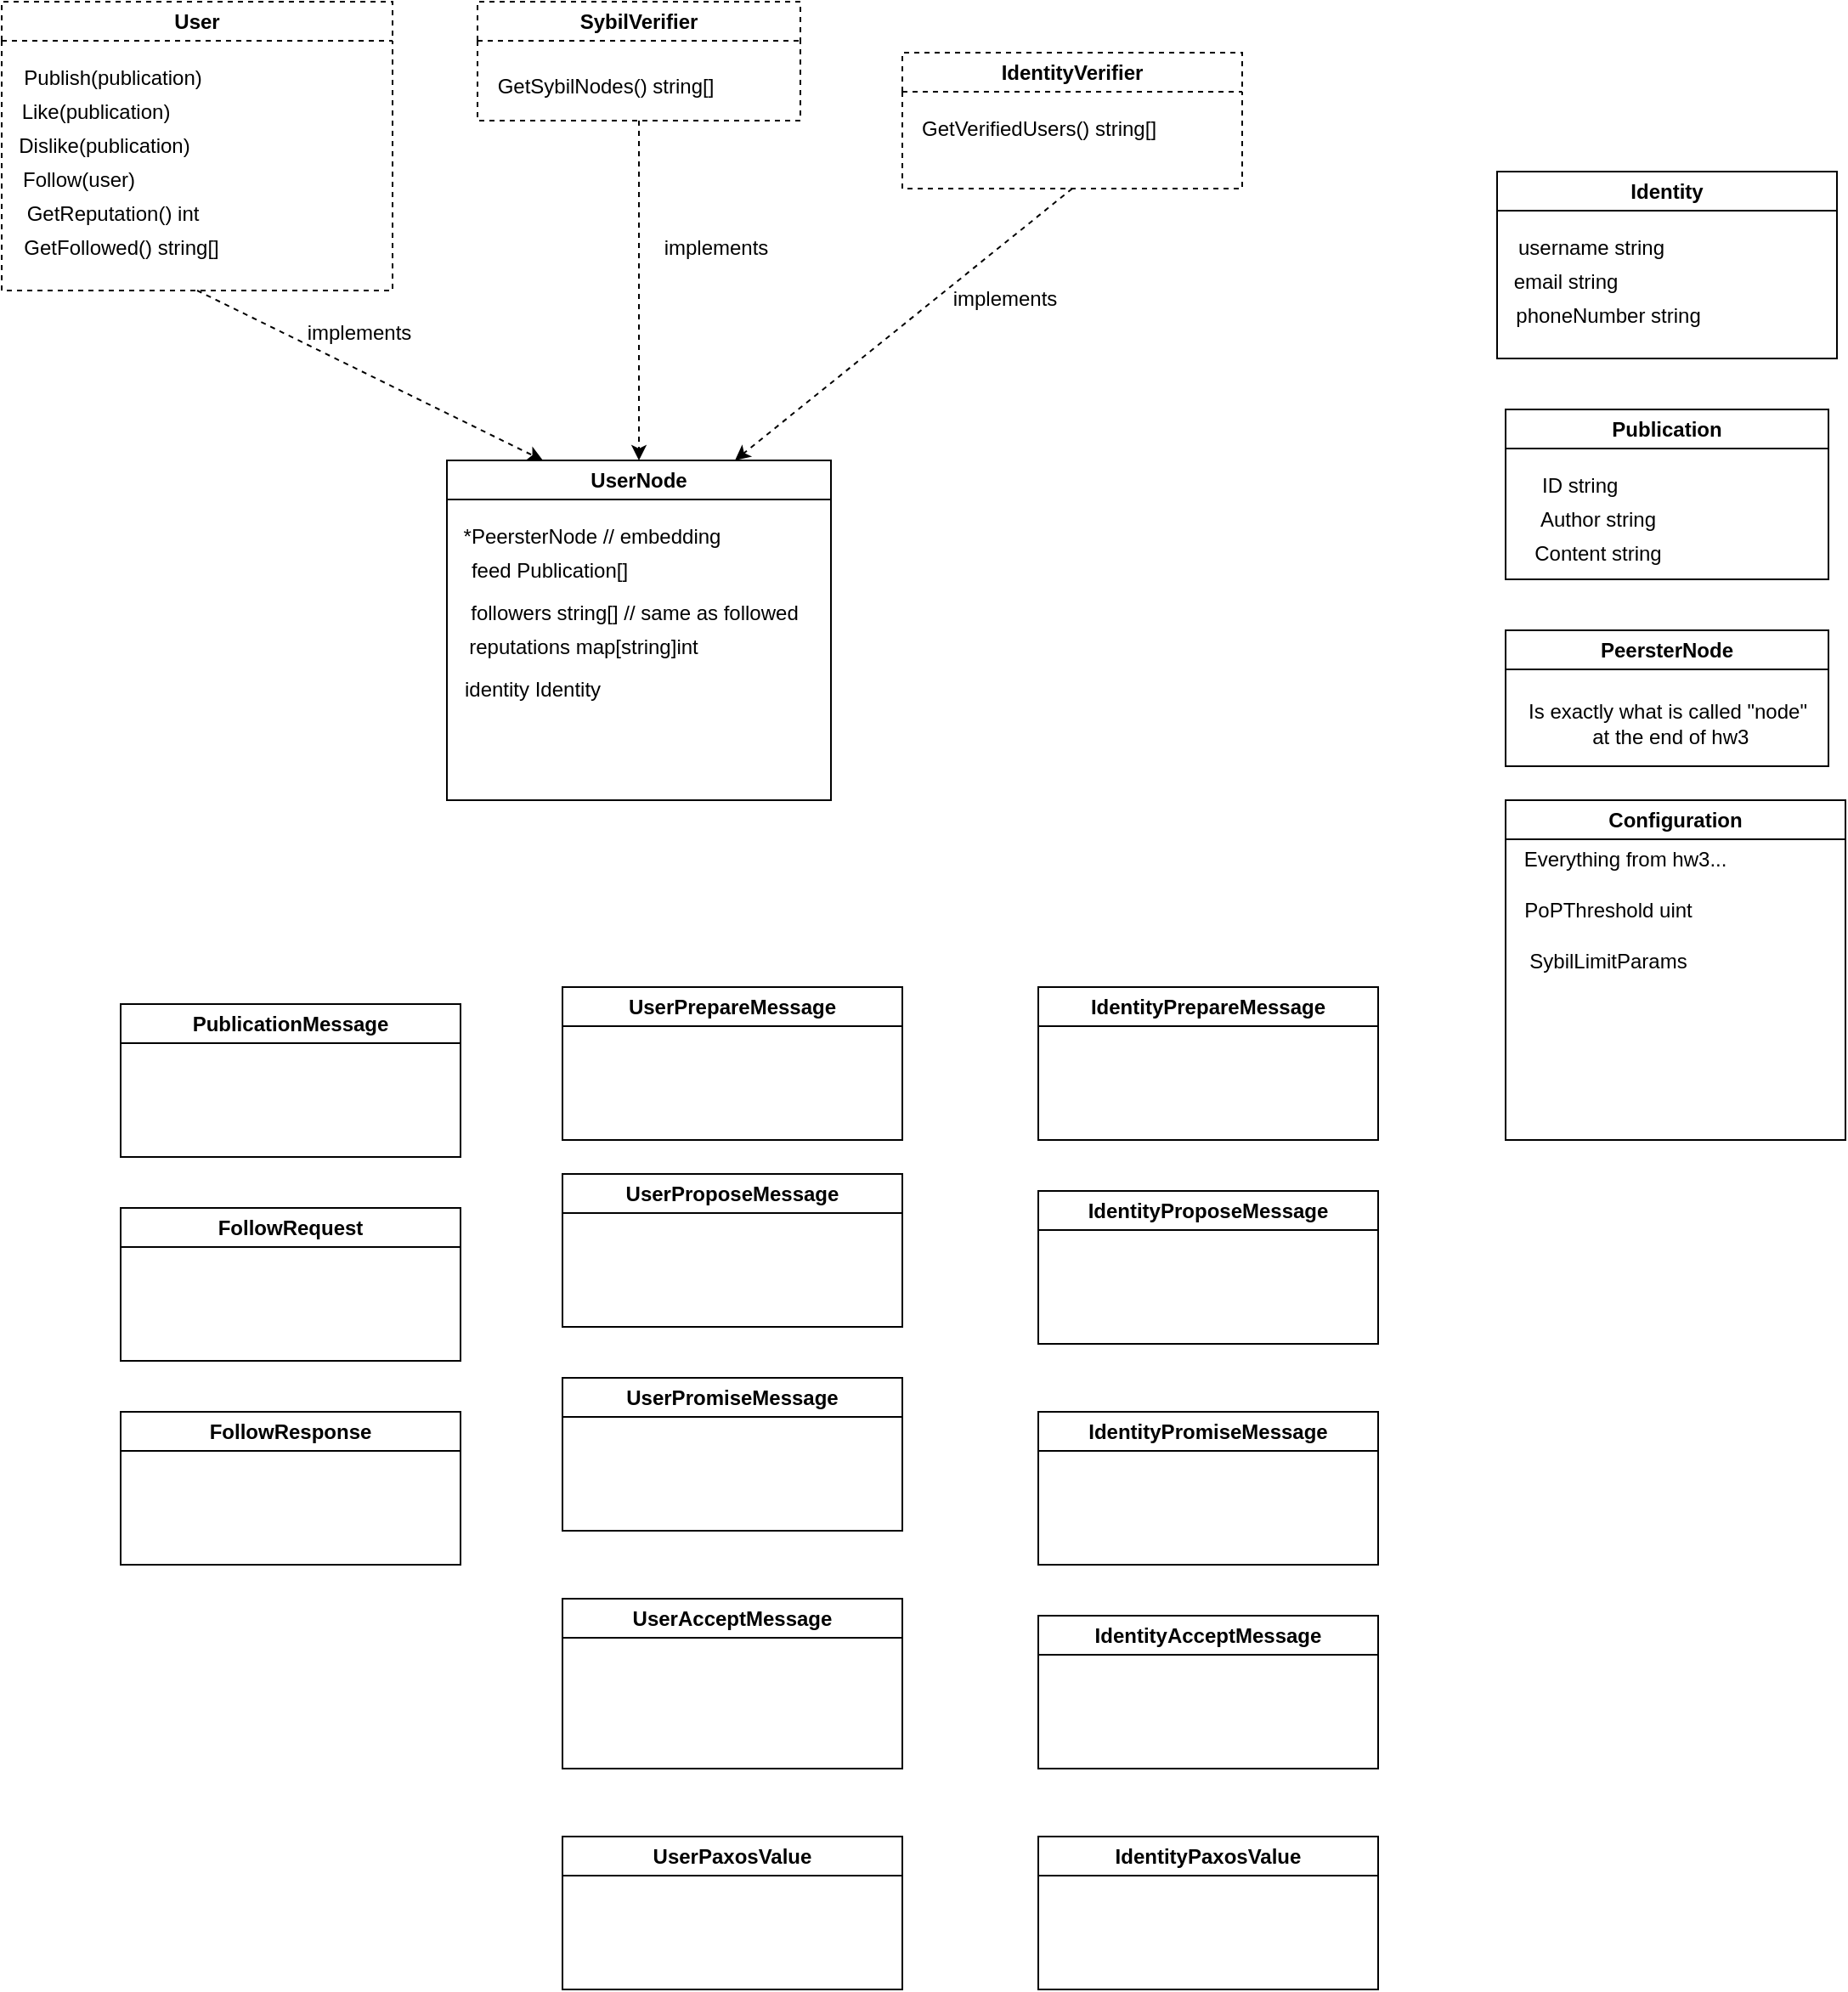 <mxfile version="20.8.1" type="github">
  <diagram id="C5RBs43oDa-KdzZeNtuy" name="Page-1">
    <mxGraphModel dx="1184" dy="701" grid="1" gridSize="10" guides="1" tooltips="1" connect="1" arrows="1" fold="1" page="1" pageScale="1" pageWidth="827" pageHeight="1169" math="0" shadow="0">
      <root>
        <mxCell id="WIyWlLk6GJQsqaUBKTNV-0" />
        <mxCell id="WIyWlLk6GJQsqaUBKTNV-1" parent="WIyWlLk6GJQsqaUBKTNV-0" />
        <mxCell id="LnBFbePXS2DzoWe7dejd-26" style="rounded=0;orthogonalLoop=1;jettySize=auto;html=1;exitX=0.5;exitY=1;exitDx=0;exitDy=0;entryX=0.25;entryY=0;entryDx=0;entryDy=0;dashed=1;" edge="1" parent="WIyWlLk6GJQsqaUBKTNV-1" source="LnBFbePXS2DzoWe7dejd-0" target="LnBFbePXS2DzoWe7dejd-17">
          <mxGeometry relative="1" as="geometry" />
        </mxCell>
        <mxCell id="LnBFbePXS2DzoWe7dejd-0" value="User" style="swimlane;whiteSpace=wrap;html=1;dashed=1;" vertex="1" parent="WIyWlLk6GJQsqaUBKTNV-1">
          <mxGeometry x="60" y="30" width="230" height="170" as="geometry" />
        </mxCell>
        <mxCell id="LnBFbePXS2DzoWe7dejd-5" value="Publish(publication)" style="text;html=1;align=center;verticalAlign=middle;resizable=0;points=[];autosize=1;strokeColor=none;fillColor=none;" vertex="1" parent="LnBFbePXS2DzoWe7dejd-0">
          <mxGeometry y="30" width="130" height="30" as="geometry" />
        </mxCell>
        <mxCell id="LnBFbePXS2DzoWe7dejd-6" value="Like(publication)" style="text;html=1;align=center;verticalAlign=middle;resizable=0;points=[];autosize=1;strokeColor=none;fillColor=none;dashed=1;" vertex="1" parent="LnBFbePXS2DzoWe7dejd-0">
          <mxGeometry y="50" width="110" height="30" as="geometry" />
        </mxCell>
        <mxCell id="LnBFbePXS2DzoWe7dejd-7" value="Dislike(publication)" style="text;html=1;align=center;verticalAlign=middle;resizable=0;points=[];autosize=1;strokeColor=none;fillColor=none;dashed=1;" vertex="1" parent="LnBFbePXS2DzoWe7dejd-0">
          <mxGeometry y="70" width="120" height="30" as="geometry" />
        </mxCell>
        <mxCell id="LnBFbePXS2DzoWe7dejd-8" value="Follow(user)" style="text;html=1;align=center;verticalAlign=middle;resizable=0;points=[];autosize=1;strokeColor=none;fillColor=none;dashed=1;" vertex="1" parent="LnBFbePXS2DzoWe7dejd-0">
          <mxGeometry y="90" width="90" height="30" as="geometry" />
        </mxCell>
        <mxCell id="LnBFbePXS2DzoWe7dejd-10" value="GetFollowed() string[]" style="text;html=1;align=center;verticalAlign=middle;resizable=0;points=[];autosize=1;strokeColor=none;fillColor=none;dashed=1;" vertex="1" parent="LnBFbePXS2DzoWe7dejd-0">
          <mxGeometry y="130" width="140" height="30" as="geometry" />
        </mxCell>
        <mxCell id="LnBFbePXS2DzoWe7dejd-9" value="GetReputation() int" style="text;html=1;align=center;verticalAlign=middle;resizable=0;points=[];autosize=1;strokeColor=none;fillColor=none;" vertex="1" parent="LnBFbePXS2DzoWe7dejd-0">
          <mxGeometry x="5" y="110" width="120" height="30" as="geometry" />
        </mxCell>
        <mxCell id="LnBFbePXS2DzoWe7dejd-2" value="PeersterNode" style="swimlane;whiteSpace=wrap;html=1;" vertex="1" parent="WIyWlLk6GJQsqaUBKTNV-1">
          <mxGeometry x="945" y="400" width="190" height="80" as="geometry" />
        </mxCell>
        <mxCell id="LnBFbePXS2DzoWe7dejd-3" value="Is exactly what is called &quot;node&quot;&lt;br&gt;&amp;nbsp;at the end of hw3" style="text;html=1;align=center;verticalAlign=middle;resizable=0;points=[];autosize=1;strokeColor=none;fillColor=none;" vertex="1" parent="LnBFbePXS2DzoWe7dejd-2">
          <mxGeometry y="35" width="190" height="40" as="geometry" />
        </mxCell>
        <mxCell id="LnBFbePXS2DzoWe7dejd-11" value="Publication" style="swimlane;whiteSpace=wrap;html=1;" vertex="1" parent="WIyWlLk6GJQsqaUBKTNV-1">
          <mxGeometry x="945" y="270" width="190" height="100" as="geometry" />
        </mxCell>
        <mxCell id="LnBFbePXS2DzoWe7dejd-12" value="ID string&amp;nbsp;" style="text;html=1;align=center;verticalAlign=middle;resizable=0;points=[];autosize=1;strokeColor=none;fillColor=none;" vertex="1" parent="LnBFbePXS2DzoWe7dejd-11">
          <mxGeometry x="10" y="30" width="70" height="30" as="geometry" />
        </mxCell>
        <mxCell id="LnBFbePXS2DzoWe7dejd-13" value="Author string" style="text;html=1;align=center;verticalAlign=middle;resizable=0;points=[];autosize=1;strokeColor=none;fillColor=none;" vertex="1" parent="LnBFbePXS2DzoWe7dejd-11">
          <mxGeometry x="9" y="50" width="90" height="30" as="geometry" />
        </mxCell>
        <mxCell id="LnBFbePXS2DzoWe7dejd-14" value="Content string" style="text;html=1;align=center;verticalAlign=middle;resizable=0;points=[];autosize=1;strokeColor=none;fillColor=none;" vertex="1" parent="LnBFbePXS2DzoWe7dejd-11">
          <mxGeometry x="4" y="70" width="100" height="30" as="geometry" />
        </mxCell>
        <mxCell id="LnBFbePXS2DzoWe7dejd-17" value="UserNode" style="swimlane;whiteSpace=wrap;html=1;" vertex="1" parent="WIyWlLk6GJQsqaUBKTNV-1">
          <mxGeometry x="322" y="300" width="226" height="200" as="geometry" />
        </mxCell>
        <mxCell id="LnBFbePXS2DzoWe7dejd-20" value="feed Publication[]" style="text;html=1;align=center;verticalAlign=middle;resizable=0;points=[];autosize=1;strokeColor=none;fillColor=none;" vertex="1" parent="LnBFbePXS2DzoWe7dejd-17">
          <mxGeometry y="50" width="120" height="30" as="geometry" />
        </mxCell>
        <mxCell id="LnBFbePXS2DzoWe7dejd-21" value="followers string[] // same as followed" style="text;html=1;align=center;verticalAlign=middle;resizable=0;points=[];autosize=1;strokeColor=none;fillColor=none;" vertex="1" parent="LnBFbePXS2DzoWe7dejd-17">
          <mxGeometry y="75" width="220" height="30" as="geometry" />
        </mxCell>
        <mxCell id="LnBFbePXS2DzoWe7dejd-22" value="reputations map[string]int" style="text;html=1;align=center;verticalAlign=middle;resizable=0;points=[];autosize=1;strokeColor=none;fillColor=none;" vertex="1" parent="LnBFbePXS2DzoWe7dejd-17">
          <mxGeometry y="95" width="160" height="30" as="geometry" />
        </mxCell>
        <mxCell id="LnBFbePXS2DzoWe7dejd-42" value="identity Identity" style="text;html=1;align=center;verticalAlign=middle;resizable=0;points=[];autosize=1;strokeColor=none;fillColor=none;" vertex="1" parent="LnBFbePXS2DzoWe7dejd-17">
          <mxGeometry y="120" width="100" height="30" as="geometry" />
        </mxCell>
        <mxCell id="LnBFbePXS2DzoWe7dejd-43" value="*PeersterNode // embedding" style="text;html=1;align=center;verticalAlign=middle;resizable=0;points=[];autosize=1;strokeColor=none;fillColor=none;" vertex="1" parent="LnBFbePXS2DzoWe7dejd-17">
          <mxGeometry y="30" width="170" height="30" as="geometry" />
        </mxCell>
        <mxCell id="LnBFbePXS2DzoWe7dejd-27" value="implements" style="text;html=1;align=center;verticalAlign=middle;resizable=0;points=[];autosize=1;strokeColor=none;fillColor=none;" vertex="1" parent="WIyWlLk6GJQsqaUBKTNV-1">
          <mxGeometry x="230" y="210" width="80" height="30" as="geometry" />
        </mxCell>
        <mxCell id="LnBFbePXS2DzoWe7dejd-31" style="edgeStyle=none;rounded=0;orthogonalLoop=1;jettySize=auto;html=1;exitX=0.5;exitY=1;exitDx=0;exitDy=0;entryX=0.5;entryY=0;entryDx=0;entryDy=0;dashed=1;" edge="1" parent="WIyWlLk6GJQsqaUBKTNV-1" source="LnBFbePXS2DzoWe7dejd-29" target="LnBFbePXS2DzoWe7dejd-17">
          <mxGeometry relative="1" as="geometry" />
        </mxCell>
        <mxCell id="LnBFbePXS2DzoWe7dejd-29" value="SybilVerifier" style="swimlane;whiteSpace=wrap;html=1;dashed=1;" vertex="1" parent="WIyWlLk6GJQsqaUBKTNV-1">
          <mxGeometry x="340" y="30" width="190" height="70" as="geometry" />
        </mxCell>
        <mxCell id="LnBFbePXS2DzoWe7dejd-30" value="GetSybilNodes() string[]" style="text;html=1;align=center;verticalAlign=middle;resizable=0;points=[];autosize=1;strokeColor=none;fillColor=none;" vertex="1" parent="LnBFbePXS2DzoWe7dejd-29">
          <mxGeometry y="35" width="150" height="30" as="geometry" />
        </mxCell>
        <mxCell id="LnBFbePXS2DzoWe7dejd-32" value="implements" style="text;html=1;align=center;verticalAlign=middle;resizable=0;points=[];autosize=1;strokeColor=none;fillColor=none;" vertex="1" parent="WIyWlLk6GJQsqaUBKTNV-1">
          <mxGeometry x="440" y="160" width="80" height="30" as="geometry" />
        </mxCell>
        <mxCell id="LnBFbePXS2DzoWe7dejd-36" style="edgeStyle=none;rounded=0;orthogonalLoop=1;jettySize=auto;html=1;exitX=0.5;exitY=1;exitDx=0;exitDy=0;entryX=0.75;entryY=0;entryDx=0;entryDy=0;dashed=1;" edge="1" parent="WIyWlLk6GJQsqaUBKTNV-1" source="LnBFbePXS2DzoWe7dejd-33" target="LnBFbePXS2DzoWe7dejd-17">
          <mxGeometry relative="1" as="geometry" />
        </mxCell>
        <mxCell id="LnBFbePXS2DzoWe7dejd-33" value="IdentityVerifier" style="swimlane;whiteSpace=wrap;html=1;dashed=1;" vertex="1" parent="WIyWlLk6GJQsqaUBKTNV-1">
          <mxGeometry x="590" y="60" width="200" height="80" as="geometry" />
        </mxCell>
        <mxCell id="LnBFbePXS2DzoWe7dejd-34" value="GetVerifiedUsers() string[]" style="text;html=1;align=center;verticalAlign=middle;resizable=0;points=[];autosize=1;strokeColor=none;fillColor=none;" vertex="1" parent="LnBFbePXS2DzoWe7dejd-33">
          <mxGeometry y="30" width="160" height="30" as="geometry" />
        </mxCell>
        <mxCell id="LnBFbePXS2DzoWe7dejd-37" value="implements" style="text;html=1;align=center;verticalAlign=middle;resizable=0;points=[];autosize=1;strokeColor=none;fillColor=none;" vertex="1" parent="WIyWlLk6GJQsqaUBKTNV-1">
          <mxGeometry x="610" y="190" width="80" height="30" as="geometry" />
        </mxCell>
        <mxCell id="LnBFbePXS2DzoWe7dejd-38" value="Identity" style="swimlane;whiteSpace=wrap;html=1;" vertex="1" parent="WIyWlLk6GJQsqaUBKTNV-1">
          <mxGeometry x="940" y="130" width="200" height="110" as="geometry" />
        </mxCell>
        <mxCell id="LnBFbePXS2DzoWe7dejd-39" value="username string" style="text;html=1;align=center;verticalAlign=middle;resizable=0;points=[];autosize=1;strokeColor=none;fillColor=none;dashed=1;" vertex="1" parent="LnBFbePXS2DzoWe7dejd-38">
          <mxGeometry y="30" width="110" height="30" as="geometry" />
        </mxCell>
        <mxCell id="LnBFbePXS2DzoWe7dejd-40" value="email string" style="text;html=1;align=center;verticalAlign=middle;resizable=0;points=[];autosize=1;strokeColor=none;fillColor=none;dashed=1;" vertex="1" parent="LnBFbePXS2DzoWe7dejd-38">
          <mxGeometry y="50" width="80" height="30" as="geometry" />
        </mxCell>
        <mxCell id="LnBFbePXS2DzoWe7dejd-41" value="phoneNumber string" style="text;html=1;align=center;verticalAlign=middle;resizable=0;points=[];autosize=1;strokeColor=none;fillColor=none;" vertex="1" parent="LnBFbePXS2DzoWe7dejd-38">
          <mxGeometry y="70" width="130" height="30" as="geometry" />
        </mxCell>
        <mxCell id="LnBFbePXS2DzoWe7dejd-44" value="Configuration" style="swimlane;whiteSpace=wrap;html=1;" vertex="1" parent="WIyWlLk6GJQsqaUBKTNV-1">
          <mxGeometry x="945" y="500" width="200" height="200" as="geometry" />
        </mxCell>
        <mxCell id="LnBFbePXS2DzoWe7dejd-45" value="PoPThreshold uint" style="text;html=1;align=center;verticalAlign=middle;resizable=0;points=[];autosize=1;strokeColor=none;fillColor=none;" vertex="1" parent="LnBFbePXS2DzoWe7dejd-44">
          <mxGeometry y="50" width="120" height="30" as="geometry" />
        </mxCell>
        <mxCell id="LnBFbePXS2DzoWe7dejd-46" value="SybilLimitParams" style="text;html=1;align=center;verticalAlign=middle;resizable=0;points=[];autosize=1;strokeColor=none;fillColor=none;" vertex="1" parent="LnBFbePXS2DzoWe7dejd-44">
          <mxGeometry y="80" width="120" height="30" as="geometry" />
        </mxCell>
        <mxCell id="LnBFbePXS2DzoWe7dejd-47" value="Everything from hw3..." style="text;html=1;align=center;verticalAlign=middle;resizable=0;points=[];autosize=1;strokeColor=none;fillColor=none;" vertex="1" parent="LnBFbePXS2DzoWe7dejd-44">
          <mxGeometry y="20" width="140" height="30" as="geometry" />
        </mxCell>
        <mxCell id="LnBFbePXS2DzoWe7dejd-48" value="PublicationMessage" style="swimlane;whiteSpace=wrap;html=1;" vertex="1" parent="WIyWlLk6GJQsqaUBKTNV-1">
          <mxGeometry x="130" y="620" width="200" height="90" as="geometry" />
        </mxCell>
        <mxCell id="LnBFbePXS2DzoWe7dejd-49" value="UserPrepareMessage" style="swimlane;whiteSpace=wrap;html=1;" vertex="1" parent="WIyWlLk6GJQsqaUBKTNV-1">
          <mxGeometry x="390" y="610" width="200" height="90" as="geometry" />
        </mxCell>
        <mxCell id="LnBFbePXS2DzoWe7dejd-50" value="UserProposeMessage" style="swimlane;whiteSpace=wrap;html=1;" vertex="1" parent="WIyWlLk6GJQsqaUBKTNV-1">
          <mxGeometry x="390" y="720" width="200" height="90" as="geometry" />
        </mxCell>
        <mxCell id="LnBFbePXS2DzoWe7dejd-51" value="UserPromiseMessage" style="swimlane;whiteSpace=wrap;html=1;" vertex="1" parent="WIyWlLk6GJQsqaUBKTNV-1">
          <mxGeometry x="390" y="840" width="200" height="90" as="geometry" />
        </mxCell>
        <mxCell id="LnBFbePXS2DzoWe7dejd-52" value="UserAcceptMessage" style="swimlane;whiteSpace=wrap;html=1;" vertex="1" parent="WIyWlLk6GJQsqaUBKTNV-1">
          <mxGeometry x="390" y="970" width="200" height="100" as="geometry" />
        </mxCell>
        <mxCell id="LnBFbePXS2DzoWe7dejd-53" value="IdentityPrepareMessage" style="swimlane;whiteSpace=wrap;html=1;" vertex="1" parent="WIyWlLk6GJQsqaUBKTNV-1">
          <mxGeometry x="670" y="610" width="200" height="90" as="geometry" />
        </mxCell>
        <mxCell id="LnBFbePXS2DzoWe7dejd-54" value="IdentityProposeMessage" style="swimlane;whiteSpace=wrap;html=1;" vertex="1" parent="WIyWlLk6GJQsqaUBKTNV-1">
          <mxGeometry x="670" y="730" width="200" height="90" as="geometry" />
        </mxCell>
        <mxCell id="LnBFbePXS2DzoWe7dejd-55" value="IdentityPromiseMessage" style="swimlane;whiteSpace=wrap;html=1;" vertex="1" parent="WIyWlLk6GJQsqaUBKTNV-1">
          <mxGeometry x="670" y="860" width="200" height="90" as="geometry" />
        </mxCell>
        <mxCell id="LnBFbePXS2DzoWe7dejd-56" value="IdentityAcceptMessage" style="swimlane;whiteSpace=wrap;html=1;" vertex="1" parent="WIyWlLk6GJQsqaUBKTNV-1">
          <mxGeometry x="670" y="980" width="200" height="90" as="geometry" />
        </mxCell>
        <mxCell id="LnBFbePXS2DzoWe7dejd-57" value="UserPaxosValue" style="swimlane;whiteSpace=wrap;html=1;" vertex="1" parent="WIyWlLk6GJQsqaUBKTNV-1">
          <mxGeometry x="390" y="1110" width="200" height="90" as="geometry" />
        </mxCell>
        <mxCell id="LnBFbePXS2DzoWe7dejd-58" value="IdentityPaxosValue" style="swimlane;whiteSpace=wrap;html=1;" vertex="1" parent="WIyWlLk6GJQsqaUBKTNV-1">
          <mxGeometry x="670" y="1110" width="200" height="90" as="geometry" />
        </mxCell>
        <mxCell id="LnBFbePXS2DzoWe7dejd-59" value="FollowRequest" style="swimlane;whiteSpace=wrap;html=1;" vertex="1" parent="WIyWlLk6GJQsqaUBKTNV-1">
          <mxGeometry x="130" y="740" width="200" height="90" as="geometry" />
        </mxCell>
        <mxCell id="LnBFbePXS2DzoWe7dejd-60" value="FollowResponse" style="swimlane;whiteSpace=wrap;html=1;" vertex="1" parent="WIyWlLk6GJQsqaUBKTNV-1">
          <mxGeometry x="130" y="860" width="200" height="90" as="geometry" />
        </mxCell>
      </root>
    </mxGraphModel>
  </diagram>
</mxfile>
